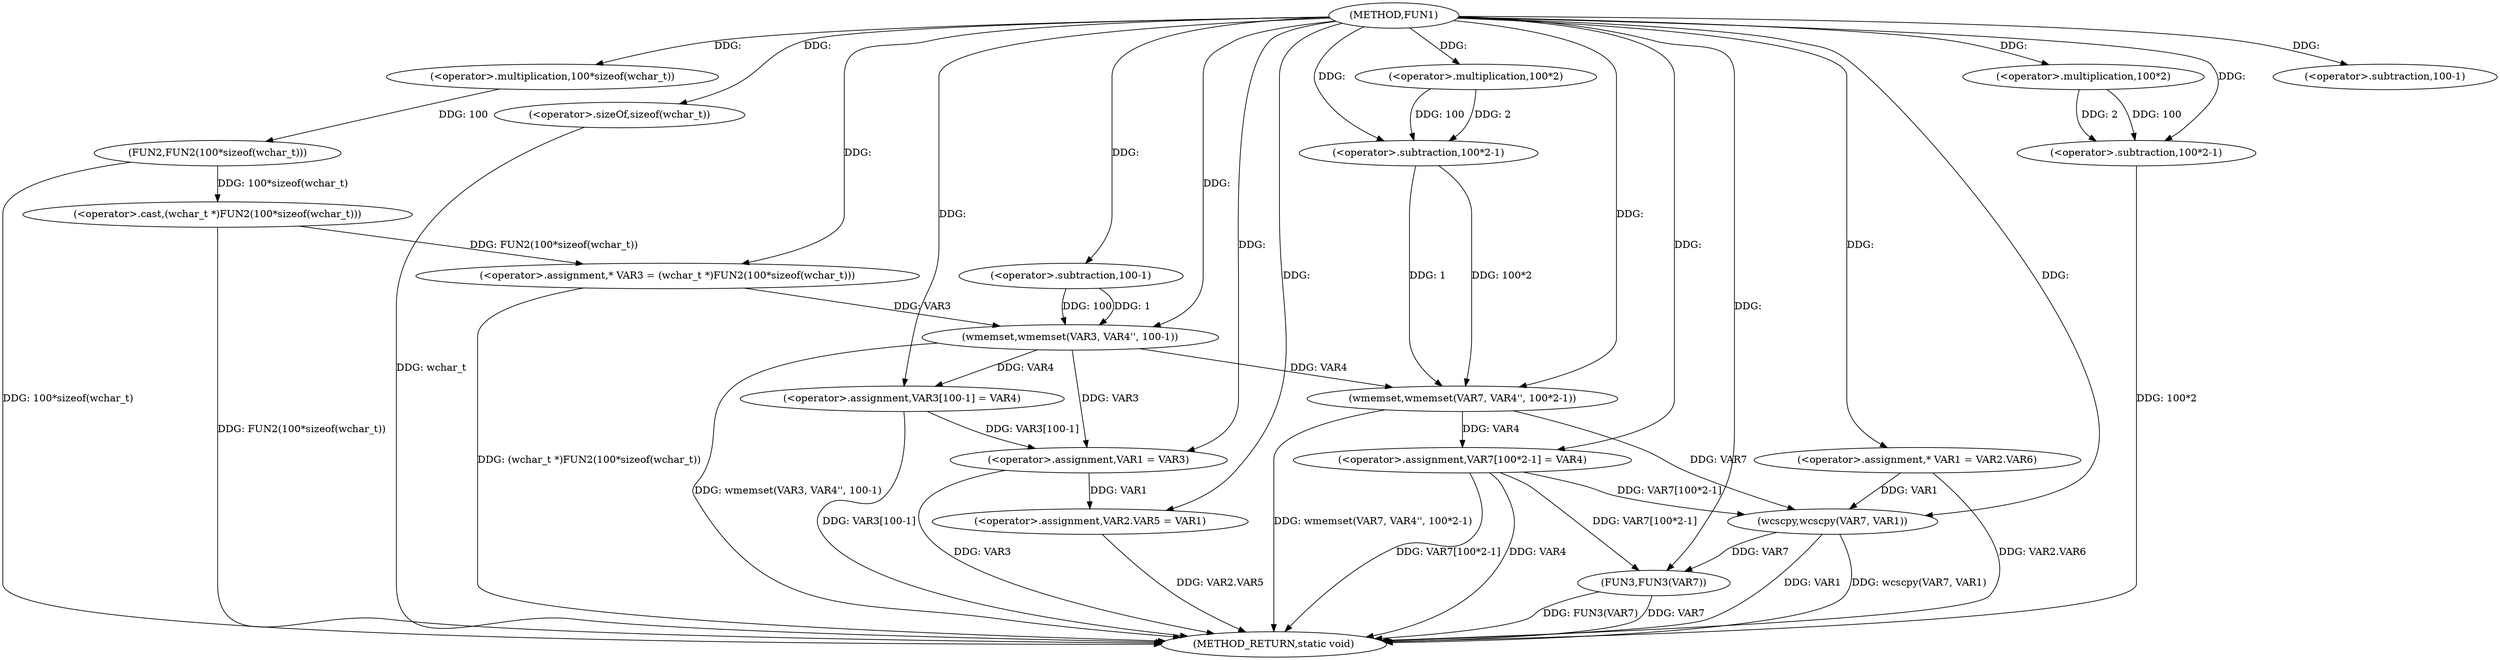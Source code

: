 digraph FUN1 {  
"1000100" [label = "(METHOD,FUN1)" ]
"1000166" [label = "(METHOD_RETURN,static void)" ]
"1000105" [label = "(<operator>.assignment,* VAR3 = (wchar_t *)FUN2(100*sizeof(wchar_t)))" ]
"1000107" [label = "(<operator>.cast,(wchar_t *)FUN2(100*sizeof(wchar_t)))" ]
"1000109" [label = "(FUN2,FUN2(100*sizeof(wchar_t)))" ]
"1000110" [label = "(<operator>.multiplication,100*sizeof(wchar_t))" ]
"1000112" [label = "(<operator>.sizeOf,sizeof(wchar_t))" ]
"1000114" [label = "(wmemset,wmemset(VAR3, VAR4'', 100-1))" ]
"1000117" [label = "(<operator>.subtraction,100-1)" ]
"1000120" [label = "(<operator>.assignment,VAR3[100-1] = VAR4)" ]
"1000123" [label = "(<operator>.subtraction,100-1)" ]
"1000127" [label = "(<operator>.assignment,VAR1 = VAR3)" ]
"1000130" [label = "(<operator>.assignment,VAR2.VAR5 = VAR1)" ]
"1000137" [label = "(<operator>.assignment,* VAR1 = VAR2.VAR6)" ]
"1000144" [label = "(wmemset,wmemset(VAR7, VAR4'', 100*2-1))" ]
"1000147" [label = "(<operator>.subtraction,100*2-1)" ]
"1000148" [label = "(<operator>.multiplication,100*2)" ]
"1000152" [label = "(<operator>.assignment,VAR7[100*2-1] = VAR4)" ]
"1000155" [label = "(<operator>.subtraction,100*2-1)" ]
"1000156" [label = "(<operator>.multiplication,100*2)" ]
"1000161" [label = "(wcscpy,wcscpy(VAR7, VAR1))" ]
"1000164" [label = "(FUN3,FUN3(VAR7))" ]
  "1000105" -> "1000166"  [ label = "DDG: (wchar_t *)FUN2(100*sizeof(wchar_t))"] 
  "1000120" -> "1000166"  [ label = "DDG: VAR3[100-1]"] 
  "1000155" -> "1000166"  [ label = "DDG: 100*2"] 
  "1000161" -> "1000166"  [ label = "DDG: VAR1"] 
  "1000161" -> "1000166"  [ label = "DDG: wcscpy(VAR7, VAR1)"] 
  "1000164" -> "1000166"  [ label = "DDG: FUN3(VAR7)"] 
  "1000114" -> "1000166"  [ label = "DDG: wmemset(VAR3, VAR4'', 100-1)"] 
  "1000152" -> "1000166"  [ label = "DDG: VAR4"] 
  "1000137" -> "1000166"  [ label = "DDG: VAR2.VAR6"] 
  "1000127" -> "1000166"  [ label = "DDG: VAR3"] 
  "1000144" -> "1000166"  [ label = "DDG: wmemset(VAR7, VAR4'', 100*2-1)"] 
  "1000152" -> "1000166"  [ label = "DDG: VAR7[100*2-1]"] 
  "1000112" -> "1000166"  [ label = "DDG: wchar_t"] 
  "1000109" -> "1000166"  [ label = "DDG: 100*sizeof(wchar_t)"] 
  "1000107" -> "1000166"  [ label = "DDG: FUN2(100*sizeof(wchar_t))"] 
  "1000130" -> "1000166"  [ label = "DDG: VAR2.VAR5"] 
  "1000164" -> "1000166"  [ label = "DDG: VAR7"] 
  "1000107" -> "1000105"  [ label = "DDG: FUN2(100*sizeof(wchar_t))"] 
  "1000100" -> "1000105"  [ label = "DDG: "] 
  "1000109" -> "1000107"  [ label = "DDG: 100*sizeof(wchar_t)"] 
  "1000110" -> "1000109"  [ label = "DDG: 100"] 
  "1000100" -> "1000110"  [ label = "DDG: "] 
  "1000100" -> "1000112"  [ label = "DDG: "] 
  "1000105" -> "1000114"  [ label = "DDG: VAR3"] 
  "1000100" -> "1000114"  [ label = "DDG: "] 
  "1000117" -> "1000114"  [ label = "DDG: 100"] 
  "1000117" -> "1000114"  [ label = "DDG: 1"] 
  "1000100" -> "1000117"  [ label = "DDG: "] 
  "1000114" -> "1000120"  [ label = "DDG: VAR4"] 
  "1000100" -> "1000120"  [ label = "DDG: "] 
  "1000100" -> "1000123"  [ label = "DDG: "] 
  "1000114" -> "1000127"  [ label = "DDG: VAR3"] 
  "1000120" -> "1000127"  [ label = "DDG: VAR3[100-1]"] 
  "1000100" -> "1000127"  [ label = "DDG: "] 
  "1000127" -> "1000130"  [ label = "DDG: VAR1"] 
  "1000100" -> "1000130"  [ label = "DDG: "] 
  "1000100" -> "1000137"  [ label = "DDG: "] 
  "1000100" -> "1000144"  [ label = "DDG: "] 
  "1000114" -> "1000144"  [ label = "DDG: VAR4"] 
  "1000147" -> "1000144"  [ label = "DDG: 100*2"] 
  "1000147" -> "1000144"  [ label = "DDG: 1"] 
  "1000148" -> "1000147"  [ label = "DDG: 100"] 
  "1000148" -> "1000147"  [ label = "DDG: 2"] 
  "1000100" -> "1000148"  [ label = "DDG: "] 
  "1000100" -> "1000147"  [ label = "DDG: "] 
  "1000144" -> "1000152"  [ label = "DDG: VAR4"] 
  "1000100" -> "1000152"  [ label = "DDG: "] 
  "1000156" -> "1000155"  [ label = "DDG: 100"] 
  "1000156" -> "1000155"  [ label = "DDG: 2"] 
  "1000100" -> "1000156"  [ label = "DDG: "] 
  "1000100" -> "1000155"  [ label = "DDG: "] 
  "1000152" -> "1000161"  [ label = "DDG: VAR7[100*2-1]"] 
  "1000144" -> "1000161"  [ label = "DDG: VAR7"] 
  "1000100" -> "1000161"  [ label = "DDG: "] 
  "1000137" -> "1000161"  [ label = "DDG: VAR1"] 
  "1000152" -> "1000164"  [ label = "DDG: VAR7[100*2-1]"] 
  "1000161" -> "1000164"  [ label = "DDG: VAR7"] 
  "1000100" -> "1000164"  [ label = "DDG: "] 
}
